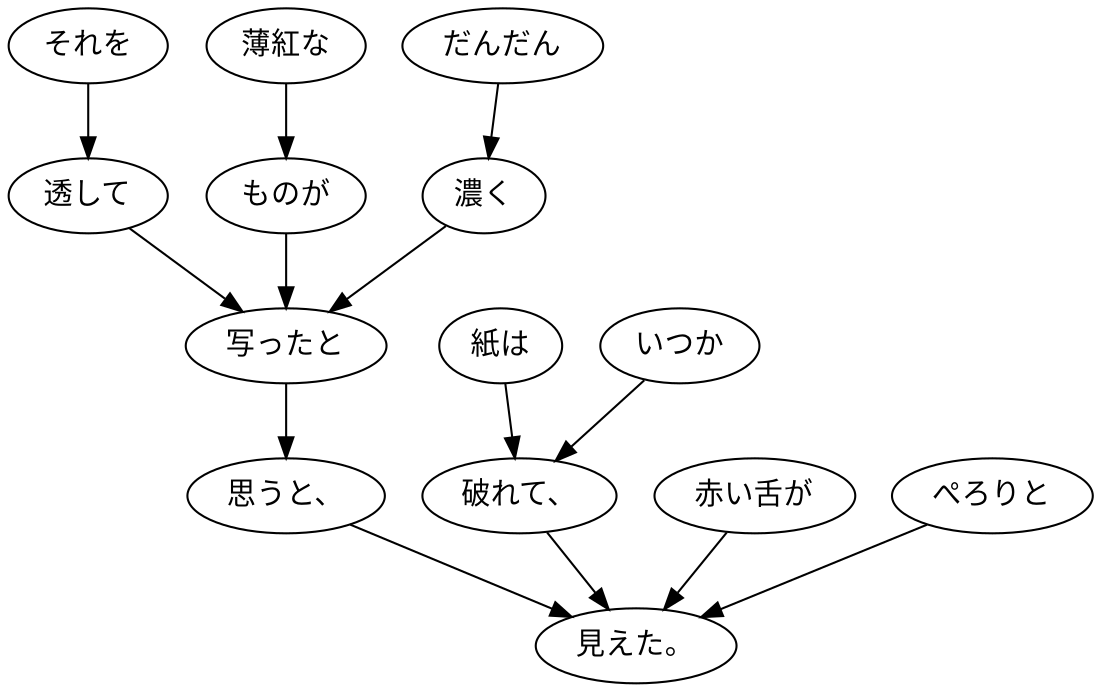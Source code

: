 digraph graph2752 {
	node0 [label="それを"];
	node1 [label="透して"];
	node2 [label="薄紅な"];
	node3 [label="ものが"];
	node4 [label="だんだん"];
	node5 [label="濃く"];
	node6 [label="写ったと"];
	node7 [label="思うと、"];
	node8 [label="紙は"];
	node9 [label="いつか"];
	node10 [label="破れて、"];
	node11 [label="赤い舌が"];
	node12 [label="ぺろりと"];
	node13 [label="見えた。"];
	node0 -> node1;
	node1 -> node6;
	node2 -> node3;
	node3 -> node6;
	node4 -> node5;
	node5 -> node6;
	node6 -> node7;
	node7 -> node13;
	node8 -> node10;
	node9 -> node10;
	node10 -> node13;
	node11 -> node13;
	node12 -> node13;
}
